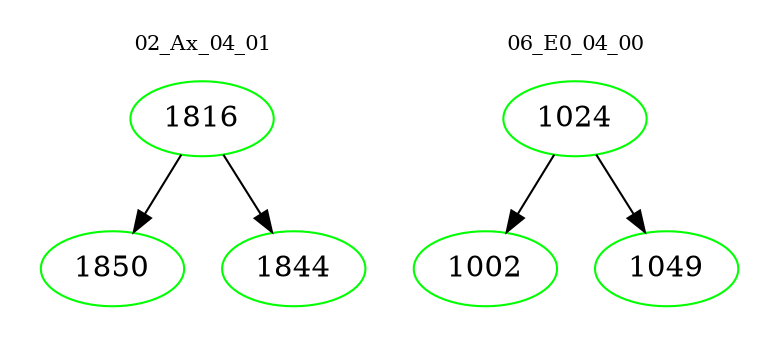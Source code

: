 digraph{
subgraph cluster_0 {
color = white
label = "02_Ax_04_01";
fontsize=10;
T0_1816 [label="1816", color="green"]
T0_1816 -> T0_1850 [color="black"]
T0_1850 [label="1850", color="green"]
T0_1816 -> T0_1844 [color="black"]
T0_1844 [label="1844", color="green"]
}
subgraph cluster_1 {
color = white
label = "06_E0_04_00";
fontsize=10;
T1_1024 [label="1024", color="green"]
T1_1024 -> T1_1002 [color="black"]
T1_1002 [label="1002", color="green"]
T1_1024 -> T1_1049 [color="black"]
T1_1049 [label="1049", color="green"]
}
}
